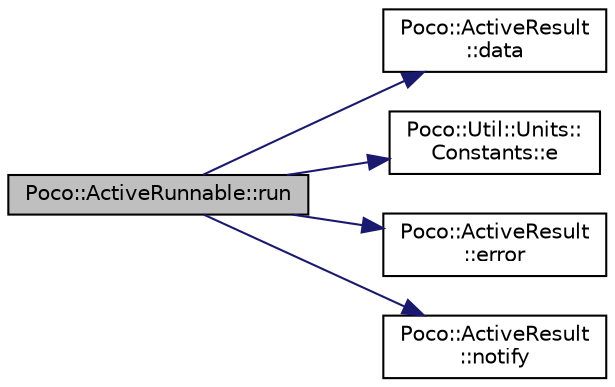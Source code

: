 digraph "Poco::ActiveRunnable::run"
{
 // LATEX_PDF_SIZE
  edge [fontname="Helvetica",fontsize="10",labelfontname="Helvetica",labelfontsize="10"];
  node [fontname="Helvetica",fontsize="10",shape=record];
  rankdir="LR";
  Node1 [label="Poco::ActiveRunnable::run",height=0.2,width=0.4,color="black", fillcolor="grey75", style="filled", fontcolor="black",tooltip=" "];
  Node1 -> Node2 [color="midnightblue",fontsize="10",style="solid",fontname="Helvetica"];
  Node2 [label="Poco::ActiveResult\l::data",height=0.2,width=0.4,color="black", fillcolor="white", style="filled",URL="$classPoco_1_1ActiveResult.html#a48851acb14af139647ae98fc4a722467",tooltip="Returns a reference to the result data."];
  Node1 -> Node3 [color="midnightblue",fontsize="10",style="solid",fontname="Helvetica"];
  Node3 [label="Poco::Util::Units::\lConstants::e",height=0.2,width=0.4,color="black", fillcolor="white", style="filled",URL="$namespacePoco_1_1Util_1_1Units_1_1Constants.html#a3b5a4d76ecc969e5c86206d78e618021",tooltip=" "];
  Node1 -> Node4 [color="midnightblue",fontsize="10",style="solid",fontname="Helvetica"];
  Node4 [label="Poco::ActiveResult\l::error",height=0.2,width=0.4,color="black", fillcolor="white", style="filled",URL="$classPoco_1_1ActiveResult.html#afadfa6f4f8b37c633990bef692c00949",tooltip=" "];
  Node1 -> Node5 [color="midnightblue",fontsize="10",style="solid",fontname="Helvetica"];
  Node5 [label="Poco::ActiveResult\l::notify",height=0.2,width=0.4,color="black", fillcolor="white", style="filled",URL="$classPoco_1_1ActiveResult.html#a7fd66c3d5914d989c6323626cf22bfcb",tooltip=" "];
}
